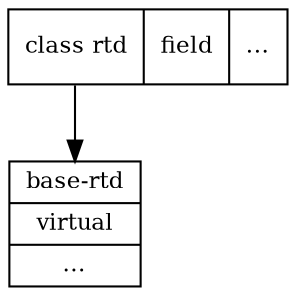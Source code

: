 digraph records {
 node [shape=record,fontsize=11];
 inst [label="<rtd> class rtd|<field> field|..."];
 inst_rtd [label="{base-rtd|virtual|...}"];
 inst:rtd -> inst_rtd;
}